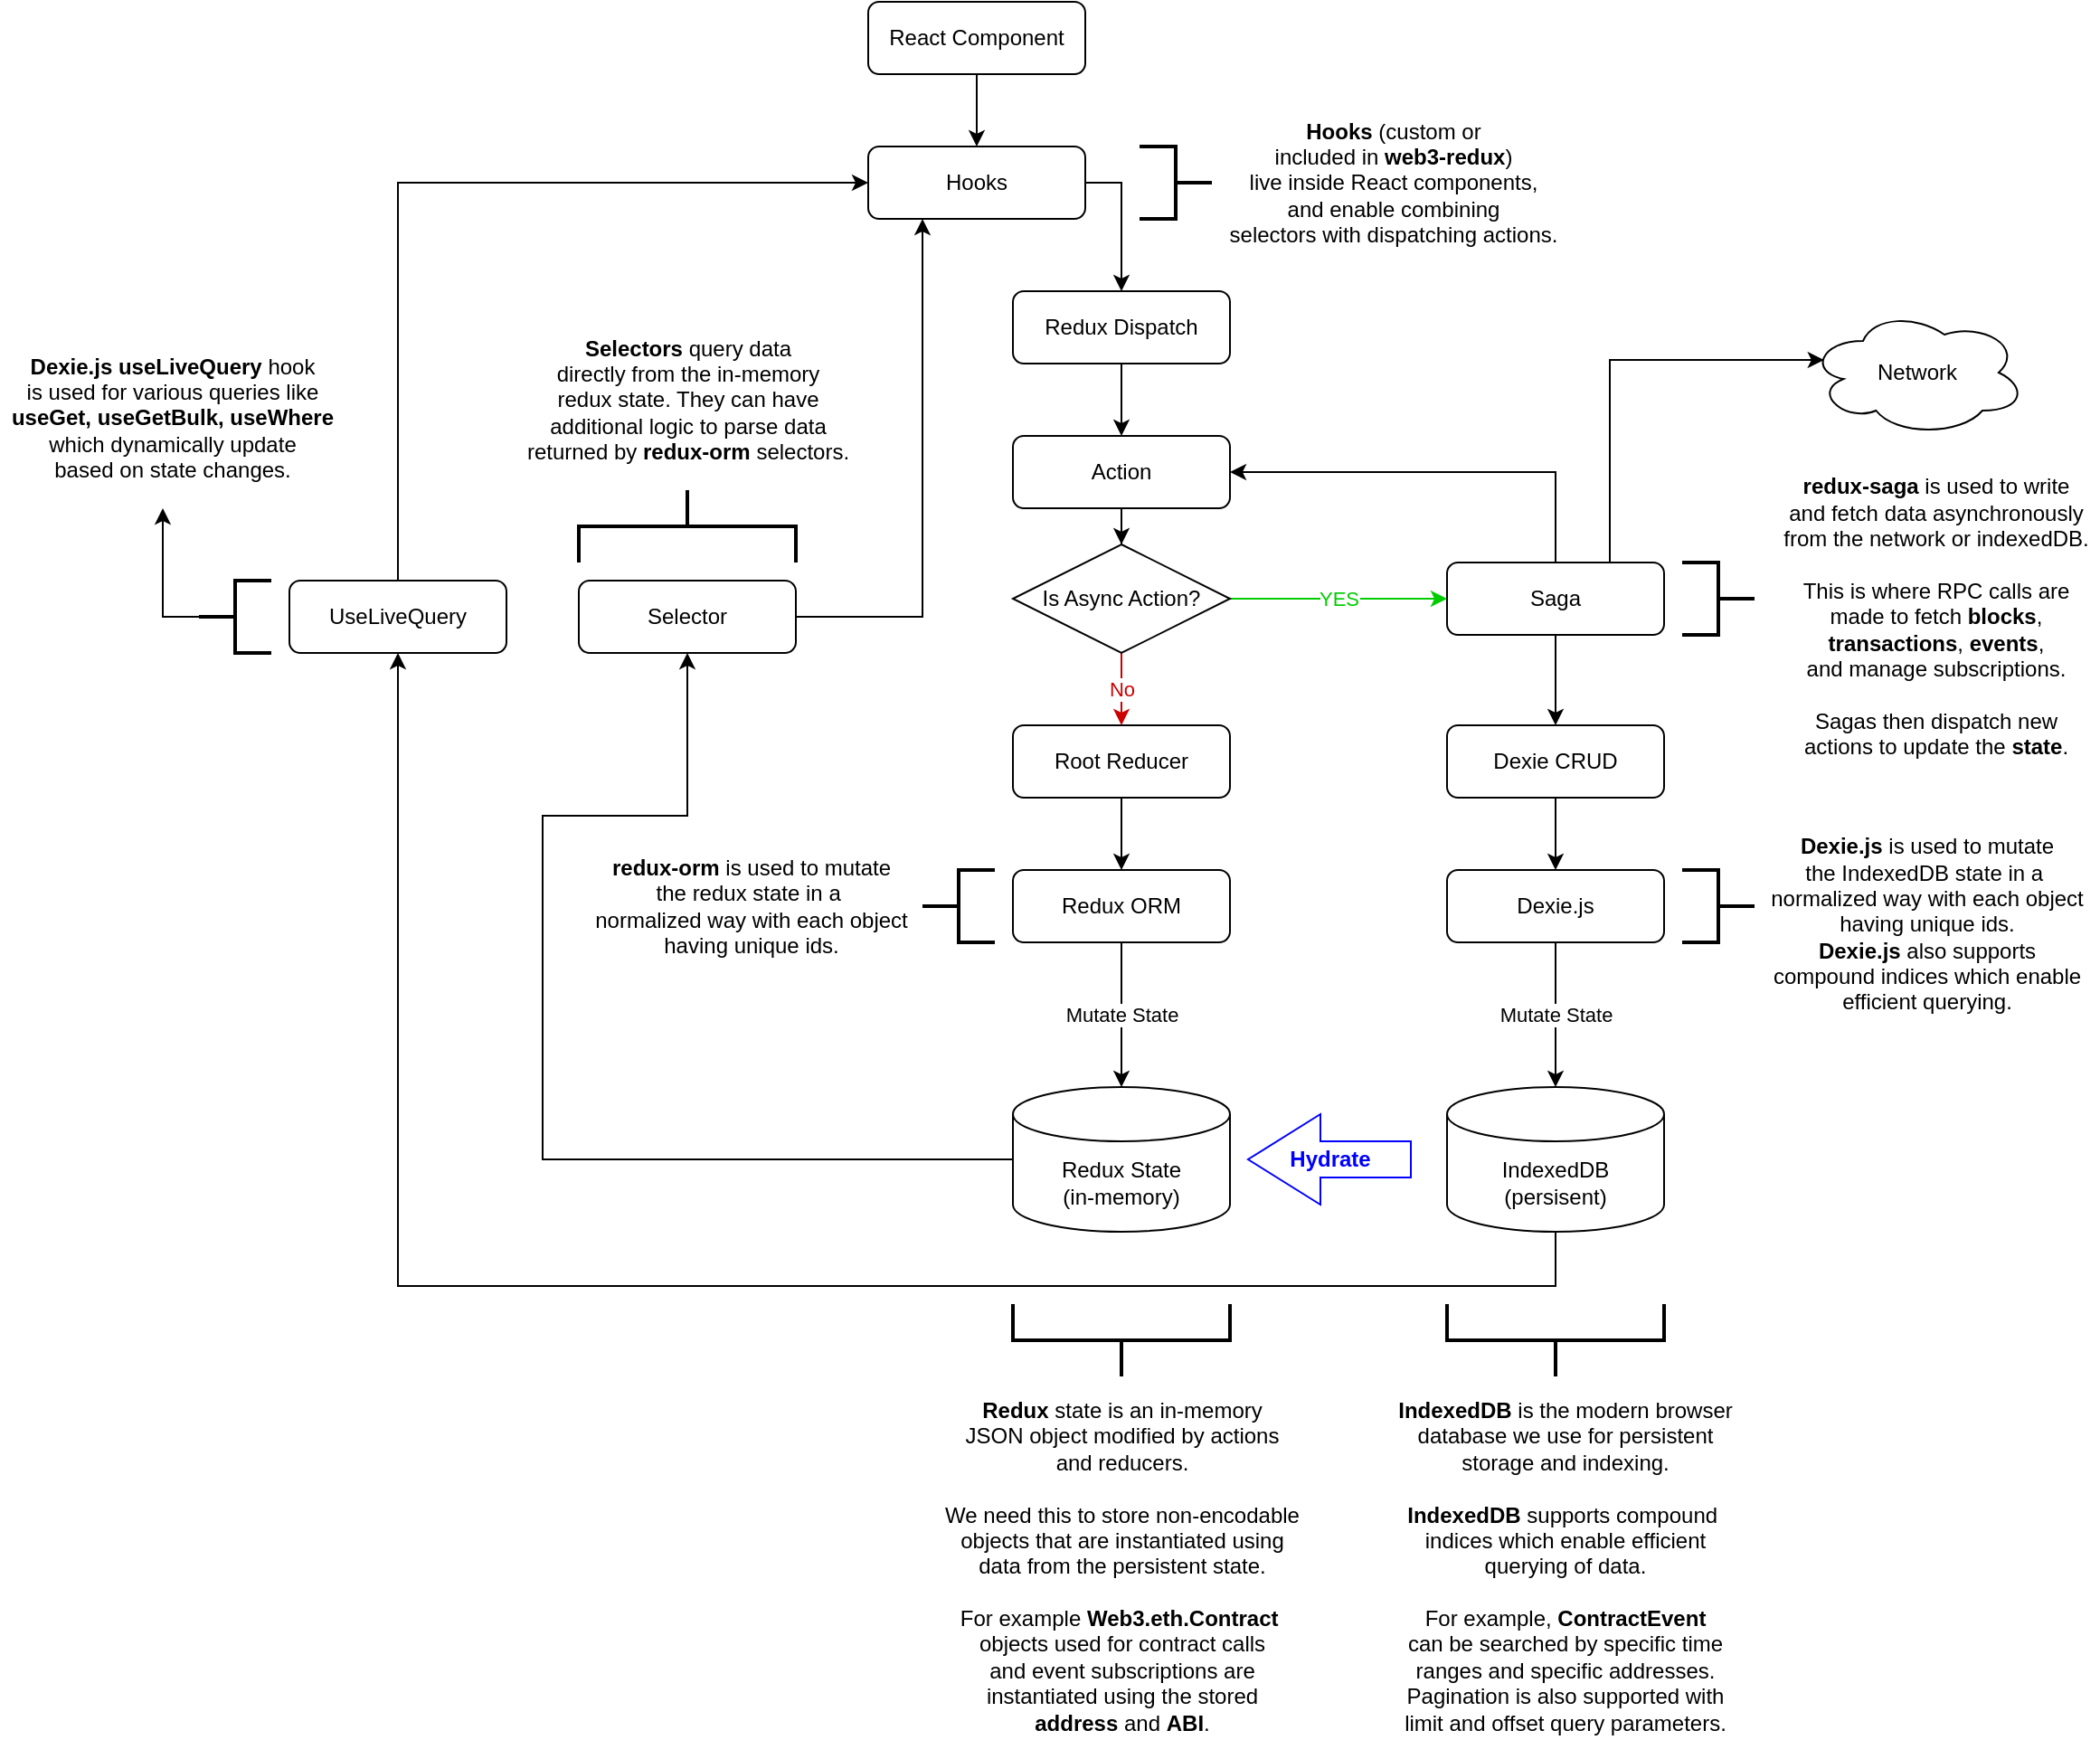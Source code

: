 <mxfile>
    <diagram id="gNUZKU47G5ZhGun3ng5r" name="Architecture">
        <mxGraphModel dx="1678" dy="643" grid="1" gridSize="10" guides="1" tooltips="1" connect="1" arrows="1" fold="1" page="1" pageScale="1" pageWidth="850" pageHeight="1100" background="#FFFFFF" math="0" shadow="0">
            <root>
                <mxCell id="0"/>
                <mxCell id="1" parent="0"/>
                <mxCell id="1qiyT1-d7huw2gus4alH-49" style="edgeStyle=orthogonalEdgeStyle;rounded=0;orthogonalLoop=1;jettySize=auto;html=1;exitX=0.5;exitY=1;exitDx=0;exitDy=0;entryX=0.5;entryY=0;entryDx=0;entryDy=0;fontColor=#000000;strokeColor=#000000;" parent="1" source="1qiyT1-d7huw2gus4alH-2" target="1qiyT1-d7huw2gus4alH-3" edge="1">
                    <mxGeometry relative="1" as="geometry"/>
                </mxCell>
                <mxCell id="1qiyT1-d7huw2gus4alH-2" value="React Component" style="rounded=1;whiteSpace=wrap;html=1;" parent="1" vertex="1">
                    <mxGeometry x="80" y="280" width="120" height="40" as="geometry"/>
                </mxCell>
                <mxCell id="1qiyT1-d7huw2gus4alH-50" style="edgeStyle=orthogonalEdgeStyle;rounded=0;orthogonalLoop=1;jettySize=auto;html=1;entryX=0.5;entryY=0;entryDx=0;entryDy=0;fontColor=#000000;strokeColor=#000000;" parent="1" source="1qiyT1-d7huw2gus4alH-3" target="1qiyT1-d7huw2gus4alH-47" edge="1">
                    <mxGeometry relative="1" as="geometry">
                        <Array as="points">
                            <mxPoint x="220" y="380"/>
                        </Array>
                    </mxGeometry>
                </mxCell>
                <mxCell id="1qiyT1-d7huw2gus4alH-3" value="Hooks" style="rounded=1;whiteSpace=wrap;html=1;" parent="1" vertex="1">
                    <mxGeometry x="80" y="360" width="120" height="40" as="geometry"/>
                </mxCell>
                <mxCell id="1qiyT1-d7huw2gus4alH-37" style="edgeStyle=orthogonalEdgeStyle;rounded=0;orthogonalLoop=1;jettySize=auto;html=1;entryX=0.5;entryY=0;entryDx=0;entryDy=0;fontColor=#CC0000;strokeColor=#000000;" parent="1" source="1qiyT1-d7huw2gus4alH-4" target="1qiyT1-d7huw2gus4alH-35" edge="1">
                    <mxGeometry relative="1" as="geometry"/>
                </mxCell>
                <mxCell id="1qiyT1-d7huw2gus4alH-4" value="Action" style="rounded=1;whiteSpace=wrap;html=1;" parent="1" vertex="1">
                    <mxGeometry x="160" y="520" width="120" height="40" as="geometry"/>
                </mxCell>
                <mxCell id="1qiyT1-d7huw2gus4alH-34" style="edgeStyle=orthogonalEdgeStyle;rounded=0;orthogonalLoop=1;jettySize=auto;html=1;" parent="1" source="1qiyT1-d7huw2gus4alH-5" target="1qiyT1-d7huw2gus4alH-22" edge="1">
                    <mxGeometry relative="1" as="geometry"/>
                </mxCell>
                <mxCell id="1qiyT1-d7huw2gus4alH-5" value="Root Reducer" style="rounded=1;whiteSpace=wrap;html=1;" parent="1" vertex="1">
                    <mxGeometry x="160" y="680" width="120" height="40" as="geometry"/>
                </mxCell>
                <mxCell id="1qiyT1-d7huw2gus4alH-40" value="" style="edgeStyle=orthogonalEdgeStyle;rounded=0;orthogonalLoop=1;jettySize=auto;html=1;fontColor=#00CC00;strokeColor=#000000;" parent="1" source="1qiyT1-d7huw2gus4alH-6" target="1qiyT1-d7huw2gus4alH-23" edge="1">
                    <mxGeometry relative="1" as="geometry"/>
                </mxCell>
                <mxCell id="1qiyT1-d7huw2gus4alH-6" value="Dexie CRUD" style="rounded=1;whiteSpace=wrap;html=1;" parent="1" vertex="1">
                    <mxGeometry x="400" y="680" width="120" height="40" as="geometry"/>
                </mxCell>
                <mxCell id="1qiyT1-d7huw2gus4alH-39" style="edgeStyle=orthogonalEdgeStyle;rounded=0;orthogonalLoop=1;jettySize=auto;html=1;entryX=0.5;entryY=0;entryDx=0;entryDy=0;fontColor=#00CC00;strokeColor=#000000;" parent="1" source="1qiyT1-d7huw2gus4alH-7" target="1qiyT1-d7huw2gus4alH-6" edge="1">
                    <mxGeometry relative="1" as="geometry"/>
                </mxCell>
                <mxCell id="1qiyT1-d7huw2gus4alH-41" style="edgeStyle=orthogonalEdgeStyle;rounded=0;orthogonalLoop=1;jettySize=auto;html=1;entryX=1;entryY=0.5;entryDx=0;entryDy=0;fontColor=#00CC00;strokeColor=#000000;" parent="1" source="1qiyT1-d7huw2gus4alH-7" target="1qiyT1-d7huw2gus4alH-4" edge="1">
                    <mxGeometry relative="1" as="geometry">
                        <Array as="points">
                            <mxPoint x="460" y="540"/>
                        </Array>
                    </mxGeometry>
                </mxCell>
                <mxCell id="1qiyT1-d7huw2gus4alH-46" style="edgeStyle=orthogonalEdgeStyle;rounded=0;orthogonalLoop=1;jettySize=auto;html=1;exitX=0.75;exitY=0;exitDx=0;exitDy=0;entryX=0.07;entryY=0.4;entryDx=0;entryDy=0;entryPerimeter=0;fontColor=#000000;strokeColor=#000000;" parent="1" source="1qiyT1-d7huw2gus4alH-7" target="1qiyT1-d7huw2gus4alH-43" edge="1">
                    <mxGeometry relative="1" as="geometry">
                        <Array as="points">
                            <mxPoint x="490" y="478"/>
                        </Array>
                    </mxGeometry>
                </mxCell>
                <mxCell id="1qiyT1-d7huw2gus4alH-7" value="Saga" style="rounded=1;whiteSpace=wrap;html=1;" parent="1" vertex="1">
                    <mxGeometry x="400" y="590" width="120" height="40" as="geometry"/>
                </mxCell>
                <mxCell id="1qiyT1-d7huw2gus4alH-52" style="edgeStyle=orthogonalEdgeStyle;rounded=0;orthogonalLoop=1;jettySize=auto;html=1;entryX=0.25;entryY=1;entryDx=0;entryDy=0;fontColor=#000000;strokeColor=#000000;" parent="1" source="1qiyT1-d7huw2gus4alH-8" target="1qiyT1-d7huw2gus4alH-3" edge="1">
                    <mxGeometry relative="1" as="geometry"/>
                </mxCell>
                <mxCell id="1qiyT1-d7huw2gus4alH-8" value="Selector" style="rounded=1;whiteSpace=wrap;html=1;" parent="1" vertex="1">
                    <mxGeometry x="-80" y="600" width="120" height="40" as="geometry"/>
                </mxCell>
                <mxCell id="1qiyT1-d7huw2gus4alH-53" style="edgeStyle=orthogonalEdgeStyle;rounded=0;orthogonalLoop=1;jettySize=auto;html=1;entryX=0;entryY=0.5;entryDx=0;entryDy=0;fontColor=#000000;strokeColor=#000000;" parent="1" source="1qiyT1-d7huw2gus4alH-9" target="1qiyT1-d7huw2gus4alH-3" edge="1">
                    <mxGeometry relative="1" as="geometry">
                        <Array as="points">
                            <mxPoint x="-180" y="380"/>
                        </Array>
                    </mxGeometry>
                </mxCell>
                <mxCell id="1qiyT1-d7huw2gus4alH-9" value="UseLiveQuery" style="rounded=1;whiteSpace=wrap;html=1;" parent="1" vertex="1">
                    <mxGeometry x="-240" y="600" width="120" height="40" as="geometry"/>
                </mxCell>
                <mxCell id="1qiyT1-d7huw2gus4alH-57" style="edgeStyle=orthogonalEdgeStyle;rounded=0;orthogonalLoop=1;jettySize=auto;html=1;entryX=0.5;entryY=1;entryDx=0;entryDy=0;fontColor=#000000;strokeColor=#000000;" parent="1" source="1qiyT1-d7huw2gus4alH-10" target="1qiyT1-d7huw2gus4alH-8" edge="1">
                    <mxGeometry relative="1" as="geometry">
                        <Array as="points">
                            <mxPoint x="-100" y="920"/>
                            <mxPoint x="-100" y="730"/>
                            <mxPoint x="-20" y="730"/>
                        </Array>
                    </mxGeometry>
                </mxCell>
                <mxCell id="1qiyT1-d7huw2gus4alH-10" value="Redux State&lt;br&gt;(in-memory)" style="shape=cylinder3;whiteSpace=wrap;html=1;boundedLbl=1;backgroundOutline=1;size=15;" parent="1" vertex="1">
                    <mxGeometry x="160" y="880" width="120" height="80" as="geometry"/>
                </mxCell>
                <mxCell id="1qiyT1-d7huw2gus4alH-58" style="edgeStyle=orthogonalEdgeStyle;rounded=0;orthogonalLoop=1;jettySize=auto;html=1;fontColor=#000000;strokeColor=#000000;" parent="1" source="1qiyT1-d7huw2gus4alH-11" target="1qiyT1-d7huw2gus4alH-9" edge="1">
                    <mxGeometry relative="1" as="geometry">
                        <Array as="points">
                            <mxPoint x="460" y="990"/>
                            <mxPoint x="-180" y="990"/>
                        </Array>
                    </mxGeometry>
                </mxCell>
                <mxCell id="1qiyT1-d7huw2gus4alH-11" value="IndexedDB&lt;br&gt;(persisent)" style="shape=cylinder3;whiteSpace=wrap;html=1;boundedLbl=1;backgroundOutline=1;size=15;" parent="1" vertex="1">
                    <mxGeometry x="400" y="880" width="120" height="80" as="geometry"/>
                </mxCell>
                <mxCell id="1qiyT1-d7huw2gus4alH-13" value="" style="strokeWidth=2;html=1;shape=mxgraph.flowchart.annotation_2;align=left;labelPosition=right;pointerEvents=1;" parent="1" vertex="1">
                    <mxGeometry x="110" y="760" width="40" height="40" as="geometry"/>
                </mxCell>
                <mxCell id="1qiyT1-d7huw2gus4alH-14" value="&lt;div style=&quot;&quot;&gt;&lt;b style=&quot;background-color: initial;&quot;&gt;Dexie.js useLiveQuery&lt;/b&gt;&lt;span style=&quot;background-color: initial;&quot;&gt;&amp;nbsp;hook&lt;/span&gt;&lt;/div&gt;&lt;div style=&quot;&quot;&gt;&lt;span style=&quot;background-color: initial;&quot;&gt;is used for various queries like&lt;/span&gt;&lt;/div&gt;&lt;b&gt;&lt;div style=&quot;&quot;&gt;&lt;b style=&quot;background-color: initial;&quot;&gt;useGet, useGetBulk, useWhere&lt;/b&gt;&lt;/div&gt;&lt;/b&gt;&lt;div style=&quot;&quot;&gt;&lt;span style=&quot;background-color: initial;&quot;&gt;which dynamically update&lt;/span&gt;&lt;/div&gt;&lt;div style=&quot;&quot;&gt;&lt;span style=&quot;background-color: initial;&quot;&gt;based on state changes.&lt;/span&gt;&lt;/div&gt;" style="text;html=1;align=center;verticalAlign=middle;resizable=0;points=[];autosize=1;strokeColor=none;fillColor=none;" parent="1" vertex="1">
                    <mxGeometry x="-400" y="470" width="190" height="80" as="geometry"/>
                </mxCell>
                <mxCell id="1qiyT1-d7huw2gus4alH-17" value="&lt;div style=&quot;&quot;&gt;&lt;b style=&quot;background-color: initial;&quot;&gt;Selectors&lt;/b&gt;&lt;span style=&quot;background-color: initial;&quot;&gt;&amp;nbsp;query data&lt;/span&gt;&lt;/div&gt;&lt;div style=&quot;&quot;&gt;&lt;span style=&quot;background-color: initial;&quot;&gt;directly from the in-memory &lt;br&gt;redux state. They can have &lt;br&gt;additional logic to parse data&lt;br&gt;returned by &lt;b&gt;redux-orm &lt;/b&gt;selectors.&lt;/span&gt;&lt;/div&gt;" style="text;html=1;align=center;verticalAlign=middle;resizable=0;points=[];autosize=1;strokeColor=none;fillColor=none;" parent="1" vertex="1">
                    <mxGeometry x="-115" y="460" width="190" height="80" as="geometry"/>
                </mxCell>
                <mxCell id="1qiyT1-d7huw2gus4alH-18" value="&lt;div style=&quot;&quot;&gt;&lt;b&gt;Hooks &lt;/b&gt;(custom or &lt;br&gt;included in &lt;b&gt;web3-redux&lt;/b&gt;)&lt;br&gt;live inside React components, &lt;br&gt;and enable combining &lt;br&gt;selectors with dispatching actions.&lt;/div&gt;" style="text;html=1;align=center;verticalAlign=middle;resizable=0;points=[];autosize=1;strokeColor=none;fillColor=none;" parent="1" vertex="1">
                    <mxGeometry x="270" y="340" width="200" height="80" as="geometry"/>
                </mxCell>
                <mxCell id="1qiyT1-d7huw2gus4alH-19" value="&lt;div style=&quot;&quot;&gt;&lt;span style=&quot;background-color: initial;&quot;&gt;&lt;b&gt;redux-saga&lt;/b&gt;&amp;nbsp;is used to write &lt;br&gt;and fetch data asynchronously &lt;br&gt;from the network or indexedDB.&lt;br&gt;&lt;br&gt;This is where RPC calls are &lt;br&gt;made to fetch &lt;b&gt;blocks&lt;/b&gt;, &lt;br&gt;&lt;b&gt;transactions&lt;/b&gt;, &lt;b&gt;events&lt;/b&gt;, &lt;br&gt;and manage subscriptions.&lt;br&gt;&lt;br&gt;Sagas then dispatch new &lt;br&gt;actions to update the &lt;b&gt;state&lt;/b&gt;.&lt;/span&gt;&lt;/div&gt;" style="text;html=1;align=center;verticalAlign=middle;resizable=0;points=[];autosize=1;strokeColor=none;fillColor=none;" parent="1" vertex="1">
                    <mxGeometry x="580" y="540" width="180" height="160" as="geometry"/>
                </mxCell>
                <mxCell id="1qiyT1-d7huw2gus4alH-20" value="&lt;div style=&quot;&quot;&gt;&lt;b&gt;redux-orm &lt;/b&gt;is used to mutate&lt;br&gt;the redux state in a&amp;nbsp;&lt;br&gt;normalized way with each object&lt;br&gt;having unique ids.&lt;/div&gt;" style="text;html=1;align=center;verticalAlign=middle;resizable=0;points=[];autosize=1;strokeColor=none;fillColor=none;" parent="1" vertex="1">
                    <mxGeometry x="-80" y="750" width="190" height="60" as="geometry"/>
                </mxCell>
                <mxCell id="1qiyT1-d7huw2gus4alH-21" value="&lt;div style=&quot;&quot;&gt;&lt;b&gt;Dexie.js&amp;nbsp;&lt;/b&gt;is used to mutate&lt;br&gt;the IndexedDB state in a&amp;nbsp;&lt;br&gt;normalized way with each object&lt;br&gt;having unique ids.&lt;br&gt;&lt;b&gt;Dexie.js &lt;/b&gt;also supports&lt;br&gt;compound indices which enable&lt;br&gt;efficient querying.&lt;/div&gt;" style="text;html=1;align=center;verticalAlign=middle;resizable=0;points=[];autosize=1;strokeColor=none;fillColor=none;" parent="1" vertex="1">
                    <mxGeometry x="570" y="740" width="190" height="100" as="geometry"/>
                </mxCell>
                <mxCell id="1qiyT1-d7huw2gus4alH-31" value="Mutate State" style="edgeStyle=orthogonalEdgeStyle;rounded=0;orthogonalLoop=1;jettySize=auto;html=1;exitX=0.5;exitY=1;exitDx=0;exitDy=0;entryX=0.5;entryY=0;entryDx=0;entryDy=0;entryPerimeter=0;" parent="1" source="1qiyT1-d7huw2gus4alH-22" target="1qiyT1-d7huw2gus4alH-10" edge="1">
                    <mxGeometry relative="1" as="geometry"/>
                </mxCell>
                <mxCell id="1qiyT1-d7huw2gus4alH-22" value="Redux ORM" style="rounded=1;whiteSpace=wrap;html=1;" parent="1" vertex="1">
                    <mxGeometry x="160" y="760" width="120" height="40" as="geometry"/>
                </mxCell>
                <mxCell id="1qiyT1-d7huw2gus4alH-32" value="Mutate State" style="edgeStyle=orthogonalEdgeStyle;rounded=0;orthogonalLoop=1;jettySize=auto;html=1;" parent="1" source="1qiyT1-d7huw2gus4alH-23" target="1qiyT1-d7huw2gus4alH-11" edge="1">
                    <mxGeometry relative="1" as="geometry"/>
                </mxCell>
                <mxCell id="1qiyT1-d7huw2gus4alH-23" value="Dexie.js" style="rounded=1;whiteSpace=wrap;html=1;" parent="1" vertex="1">
                    <mxGeometry x="400" y="760" width="120" height="40" as="geometry"/>
                </mxCell>
                <mxCell id="1qiyT1-d7huw2gus4alH-28" value="" style="strokeWidth=2;html=1;shape=mxgraph.flowchart.annotation_2;align=left;labelPosition=right;pointerEvents=1;direction=west;" parent="1" vertex="1">
                    <mxGeometry x="530" y="760" width="40" height="40" as="geometry"/>
                </mxCell>
                <mxCell id="1qiyT1-d7huw2gus4alH-29" value="&lt;div style=&quot;&quot;&gt;&lt;b&gt;Redux &lt;/b&gt;state is an in-memory &lt;br&gt;JSON object modified by actions &lt;br&gt;and reducers.&lt;br&gt;&lt;br&gt;We need this to store non-encodable &lt;br&gt;objects that are instantiated using&lt;br&gt;data from the persistent state.&lt;br&gt;&lt;br&gt;For example &lt;b&gt;Web3.eth.Contract&lt;/b&gt;&amp;nbsp;&lt;br&gt;objects used for contract calls&lt;br&gt;and event subscriptions are &lt;br&gt;instantiated using the stored&lt;br&gt;&lt;b&gt;address&lt;/b&gt; and &lt;b&gt;ABI&lt;/b&gt;.&lt;/div&gt;" style="text;html=1;align=center;verticalAlign=middle;resizable=0;points=[];autosize=1;strokeColor=none;fillColor=none;" parent="1" vertex="1">
                    <mxGeometry x="115" y="1050" width="210" height="190" as="geometry"/>
                </mxCell>
                <mxCell id="1qiyT1-d7huw2gus4alH-33" value="&lt;div style=&quot;&quot;&gt;&lt;b&gt;IndexedDB &lt;/b&gt;is the modern browser &lt;br&gt;database we use for persistent &lt;br&gt;storage and indexing.&lt;br&gt;&amp;nbsp;&lt;br&gt;&lt;b&gt;IndexedDB &lt;/b&gt;supports compound&amp;nbsp;&lt;br&gt;indices which enable efficient&lt;br&gt;querying of data.&lt;/div&gt;&lt;div style=&quot;&quot;&gt;&lt;br&gt;&lt;/div&gt;&lt;div style=&quot;&quot;&gt;For example, &lt;b&gt;ContractEvent&lt;/b&gt; &lt;br&gt;can be searched by specific time&lt;br&gt;ranges and specific addresses. &lt;br&gt;Pagination is also supported&amp;nbsp;&lt;span style=&quot;background-color: initial;&quot;&gt;with&lt;br&gt;limit and offset query parameters.&lt;/span&gt;&lt;/div&gt;" style="text;html=1;align=center;verticalAlign=middle;resizable=0;points=[];autosize=1;strokeColor=none;fillColor=none;" parent="1" vertex="1">
                    <mxGeometry x="365" y="1050" width="200" height="190" as="geometry"/>
                </mxCell>
                <mxCell id="1qiyT1-d7huw2gus4alH-36" value="No" style="edgeStyle=orthogonalEdgeStyle;rounded=0;orthogonalLoop=1;jettySize=auto;html=1;entryX=0.5;entryY=0;entryDx=0;entryDy=0;fontColor=#CC0000;strokeColor=#CC0000;" parent="1" source="1qiyT1-d7huw2gus4alH-35" target="1qiyT1-d7huw2gus4alH-5" edge="1">
                    <mxGeometry relative="1" as="geometry"/>
                </mxCell>
                <mxCell id="1qiyT1-d7huw2gus4alH-38" value="YES" style="edgeStyle=orthogonalEdgeStyle;rounded=0;orthogonalLoop=1;jettySize=auto;html=1;fontColor=#00CC00;strokeColor=#00CC00;" parent="1" source="1qiyT1-d7huw2gus4alH-35" target="1qiyT1-d7huw2gus4alH-7" edge="1">
                    <mxGeometry relative="1" as="geometry"/>
                </mxCell>
                <mxCell id="1qiyT1-d7huw2gus4alH-35" value="Is Async Action?" style="rhombus;whiteSpace=wrap;html=1;" parent="1" vertex="1">
                    <mxGeometry x="160" y="580" width="120" height="60" as="geometry"/>
                </mxCell>
                <mxCell id="1qiyT1-d7huw2gus4alH-42" value="" style="strokeWidth=2;html=1;shape=mxgraph.flowchart.annotation_2;align=left;labelPosition=right;pointerEvents=1;direction=west;" parent="1" vertex="1">
                    <mxGeometry x="530" y="590" width="40" height="40" as="geometry"/>
                </mxCell>
                <mxCell id="1qiyT1-d7huw2gus4alH-43" value="&lt;font color=&quot;#000000&quot;&gt;Network&lt;/font&gt;" style="ellipse;shape=cloud;whiteSpace=wrap;html=1;fontColor=#00CC00;" parent="1" vertex="1">
                    <mxGeometry x="600" y="450" width="120" height="70" as="geometry"/>
                </mxCell>
                <mxCell id="1qiyT1-d7huw2gus4alH-48" style="edgeStyle=orthogonalEdgeStyle;rounded=0;orthogonalLoop=1;jettySize=auto;html=1;entryX=0.5;entryY=0;entryDx=0;entryDy=0;fontColor=#000000;strokeColor=#000000;" parent="1" source="1qiyT1-d7huw2gus4alH-47" target="1qiyT1-d7huw2gus4alH-4" edge="1">
                    <mxGeometry relative="1" as="geometry"/>
                </mxCell>
                <mxCell id="1qiyT1-d7huw2gus4alH-47" value="Redux Dispatch" style="rounded=1;whiteSpace=wrap;html=1;" parent="1" vertex="1">
                    <mxGeometry x="160" y="440" width="120" height="40" as="geometry"/>
                </mxCell>
                <mxCell id="1qiyT1-d7huw2gus4alH-51" value="" style="strokeWidth=2;html=1;shape=mxgraph.flowchart.annotation_2;align=left;labelPosition=right;pointerEvents=1;direction=west;" parent="1" vertex="1">
                    <mxGeometry x="230" y="360" width="40" height="40" as="geometry"/>
                </mxCell>
                <mxCell id="1qiyT1-d7huw2gus4alH-54" value="" style="strokeWidth=2;html=1;shape=mxgraph.flowchart.annotation_2;align=left;labelPosition=right;pointerEvents=1;direction=south;" parent="1" vertex="1">
                    <mxGeometry x="-80" y="550" width="120" height="40" as="geometry"/>
                </mxCell>
                <mxCell id="1qiyT1-d7huw2gus4alH-56" style="edgeStyle=orthogonalEdgeStyle;rounded=0;orthogonalLoop=1;jettySize=auto;html=1;exitX=0;exitY=0.5;exitDx=0;exitDy=0;exitPerimeter=0;fontColor=#000000;strokeColor=#000000;" parent="1" source="1qiyT1-d7huw2gus4alH-55" edge="1">
                    <mxGeometry relative="1" as="geometry">
                        <mxPoint x="-310" y="560.0" as="targetPoint"/>
                    </mxGeometry>
                </mxCell>
                <mxCell id="1qiyT1-d7huw2gus4alH-55" value="" style="strokeWidth=2;html=1;shape=mxgraph.flowchart.annotation_2;align=left;labelPosition=right;pointerEvents=1;" parent="1" vertex="1">
                    <mxGeometry x="-290" y="600" width="40" height="40" as="geometry"/>
                </mxCell>
                <mxCell id="1qiyT1-d7huw2gus4alH-59" value="" style="strokeWidth=2;html=1;shape=mxgraph.flowchart.annotation_2;align=left;labelPosition=right;pointerEvents=1;direction=north;" parent="1" vertex="1">
                    <mxGeometry x="160" y="1000" width="120" height="40" as="geometry"/>
                </mxCell>
                <mxCell id="1qiyT1-d7huw2gus4alH-60" value="" style="strokeWidth=2;html=1;shape=mxgraph.flowchart.annotation_2;align=left;labelPosition=right;pointerEvents=1;direction=north;" parent="1" vertex="1">
                    <mxGeometry x="400" y="1000" width="120" height="40" as="geometry"/>
                </mxCell>
                <mxCell id="1qiyT1-d7huw2gus4alH-63" value="&lt;b&gt;&lt;font color=&quot;#0000ff&quot;&gt;Hydrate&lt;/font&gt;&lt;/b&gt;" style="html=1;shadow=0;dashed=0;align=center;verticalAlign=middle;shape=mxgraph.arrows2.arrow;dy=0.6;dx=40;flipH=1;notch=0;fontColor=#000000;strokeColor=#0000FF;" parent="1" vertex="1">
                    <mxGeometry x="290" y="895" width="90" height="50" as="geometry"/>
                </mxCell>
            </root>
        </mxGraphModel>
    </diagram>
</mxfile>
